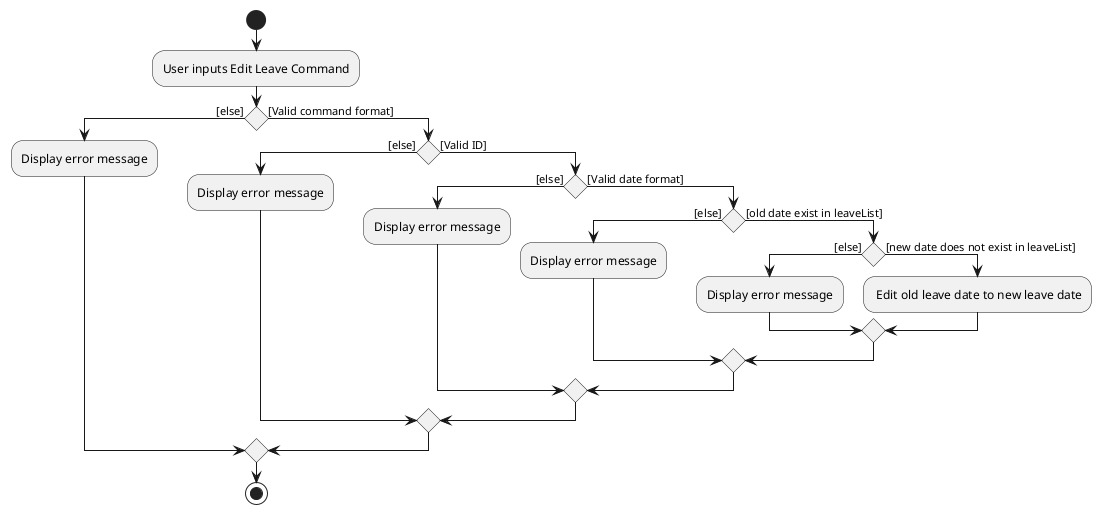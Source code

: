 @startuml
'https://plantuml.com/activity-diagram-beta

start
:User inputs Edit Leave Command;

if () then ([else])
  :Display error message;
else ([Valid command format])
  if () then ([else])
    :Display error message;
  else ([Valid ID])
    if () then ([else])
        :Display error message;
    else ([Valid date format])
        if () then ([else])
            :Display error message;
        else ([old date exist in leaveList])
            if () then ([else])
                :Display error message;
            else ([new date does not exist in leaveList])
                : Edit old leave date to new leave date;
            endif
        endif
    endif
  endif
endif

stop

@enduml
